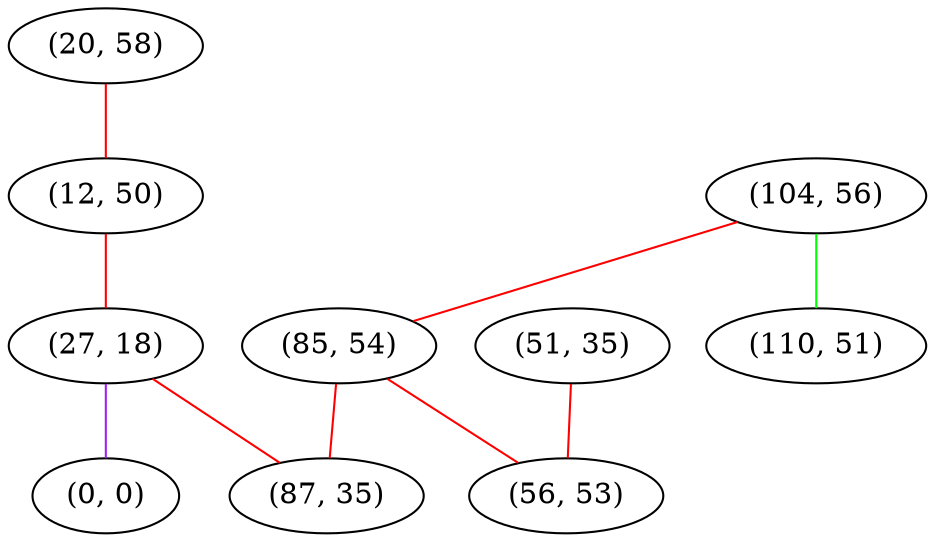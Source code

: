 graph "" {
"(20, 58)";
"(104, 56)";
"(12, 50)";
"(85, 54)";
"(27, 18)";
"(87, 35)";
"(0, 0)";
"(110, 51)";
"(51, 35)";
"(56, 53)";
"(20, 58)" -- "(12, 50)"  [color=red, key=0, weight=1];
"(104, 56)" -- "(85, 54)"  [color=red, key=0, weight=1];
"(104, 56)" -- "(110, 51)"  [color=green, key=0, weight=2];
"(12, 50)" -- "(27, 18)"  [color=red, key=0, weight=1];
"(85, 54)" -- "(87, 35)"  [color=red, key=0, weight=1];
"(85, 54)" -- "(56, 53)"  [color=red, key=0, weight=1];
"(27, 18)" -- "(0, 0)"  [color=purple, key=0, weight=4];
"(27, 18)" -- "(87, 35)"  [color=red, key=0, weight=1];
"(51, 35)" -- "(56, 53)"  [color=red, key=0, weight=1];
}
